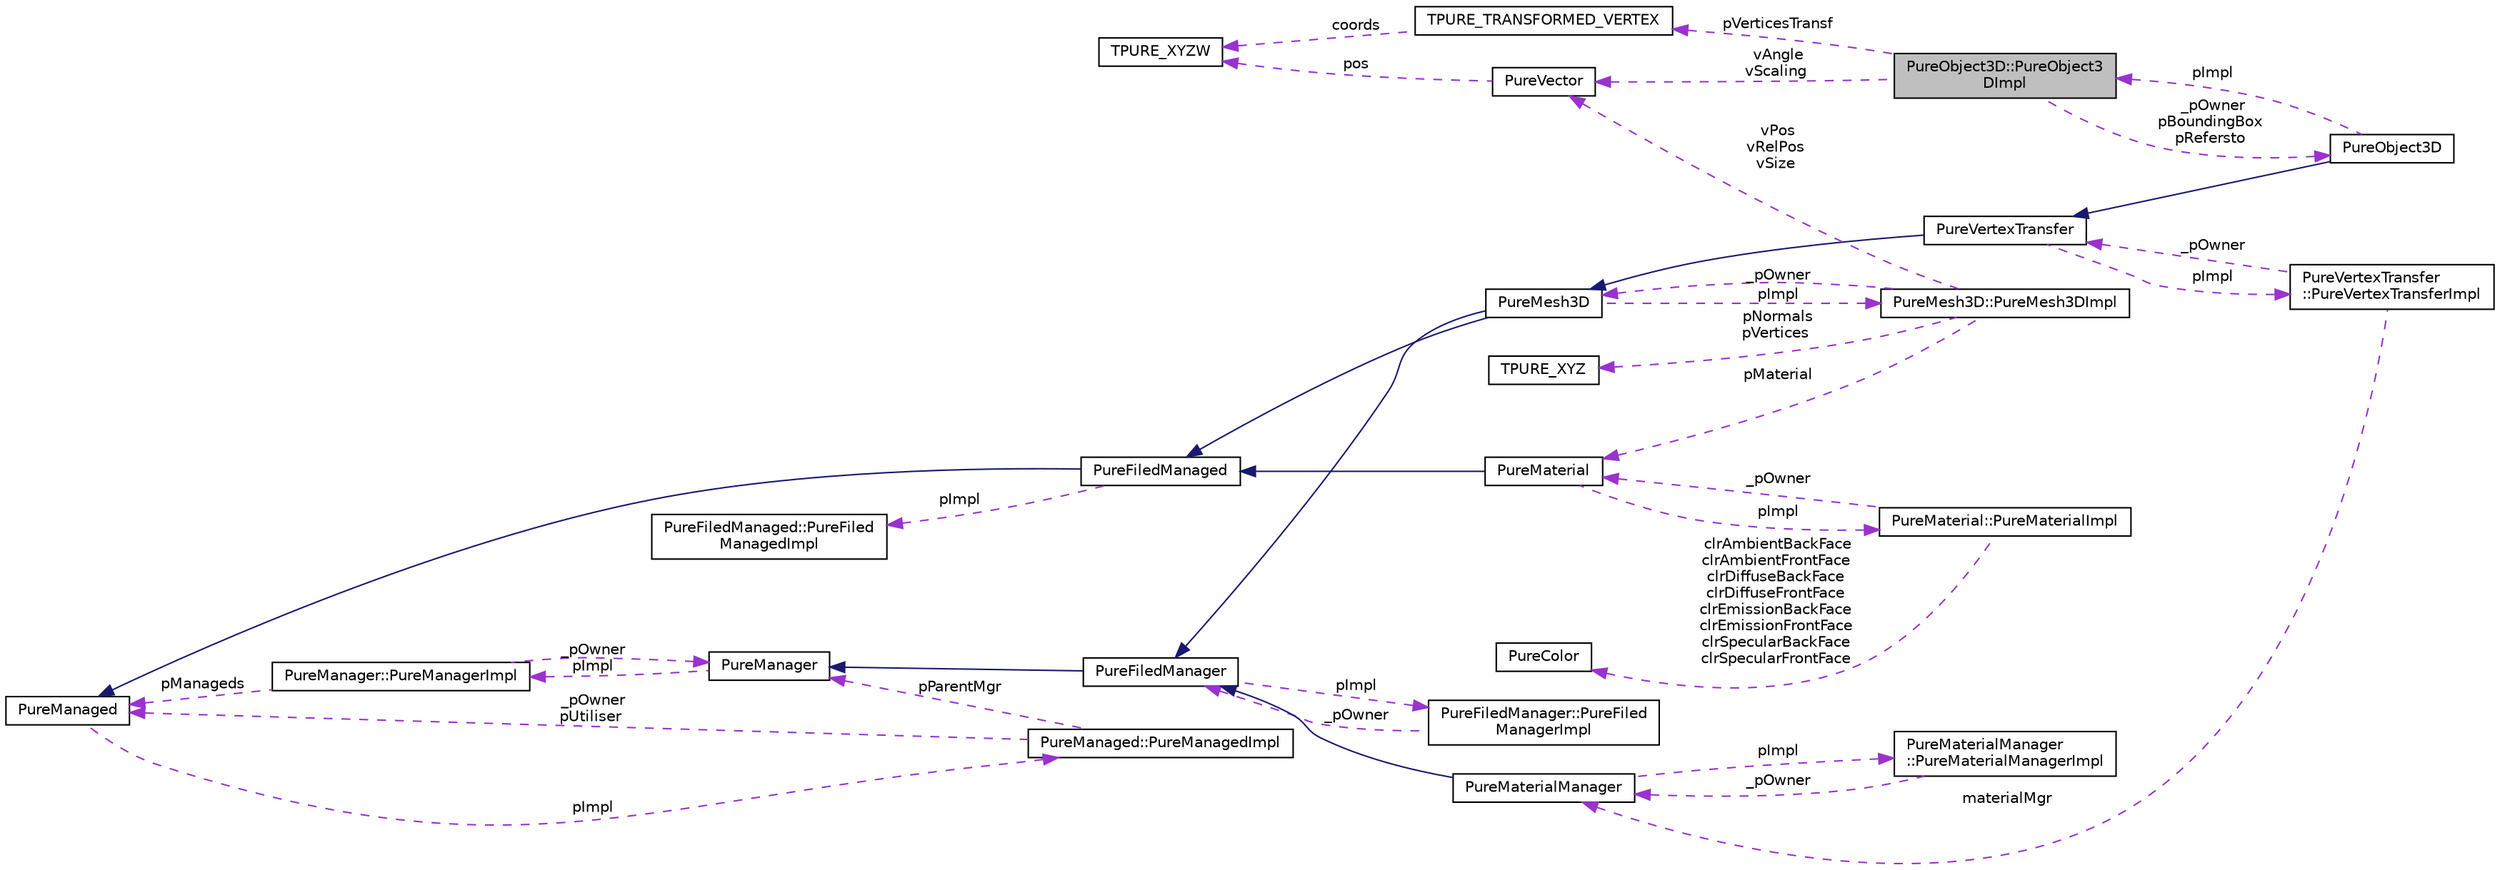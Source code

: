 digraph "PureObject3D::PureObject3DImpl"
{
 // LATEX_PDF_SIZE
  edge [fontname="Helvetica",fontsize="10",labelfontname="Helvetica",labelfontsize="10"];
  node [fontname="Helvetica",fontsize="10",shape=record];
  rankdir="LR";
  Node1 [label="PureObject3D::PureObject3\lDImpl",height=0.2,width=0.4,color="black", fillcolor="grey75", style="filled", fontcolor="black",tooltip=" "];
  Node2 -> Node1 [dir="back",color="darkorchid3",fontsize="10",style="dashed",label=" _pOwner\npBoundingBox\npRefersto" ,fontname="Helvetica"];
  Node2 [label="PureObject3D",height=0.2,width=0.4,color="black", fillcolor="white", style="filled",URL="$class_pure_object3_d.html",tooltip="3D object class."];
  Node3 -> Node2 [dir="back",color="midnightblue",fontsize="10",style="solid",fontname="Helvetica"];
  Node3 [label="PureVertexTransfer",height=0.2,width=0.4,color="black", fillcolor="white", style="filled",URL="$class_pure_vertex_transfer.html",tooltip="VertexTransfer class extends Mesh3D by providing ways to transfer vertices of the mesh over the verte..."];
  Node4 -> Node3 [dir="back",color="midnightblue",fontsize="10",style="solid",fontname="Helvetica"];
  Node4 [label="PureMesh3D",height=0.2,width=0.4,color="black", fillcolor="white", style="filled",URL="$class_pure_mesh3_d.html",tooltip="3D Mesh class."];
  Node5 -> Node4 [dir="back",color="midnightblue",fontsize="10",style="solid",fontname="Helvetica"];
  Node5 [label="PureFiledManaged",height=0.2,width=0.4,color="black", fillcolor="white", style="filled",URL="$class_pure_filed_managed.html",tooltip="Managed loaded from / saved to a file."];
  Node6 -> Node5 [dir="back",color="midnightblue",fontsize="10",style="solid",fontname="Helvetica"];
  Node6 [label="PureManaged",height=0.2,width=0.4,color="black", fillcolor="white", style="filled",URL="$class_pure_managed.html",tooltip="Ancestor class for managed classes."];
  Node7 -> Node6 [dir="back",color="darkorchid3",fontsize="10",style="dashed",label=" pImpl" ,fontname="Helvetica"];
  Node7 [label="PureManaged::PureManagedImpl",height=0.2,width=0.4,color="black", fillcolor="white", style="filled",URL="$class_pure_managed_1_1_pure_managed_impl.html",tooltip=" "];
  Node6 -> Node7 [dir="back",color="darkorchid3",fontsize="10",style="dashed",label=" _pOwner\npUtiliser" ,fontname="Helvetica"];
  Node8 -> Node7 [dir="back",color="darkorchid3",fontsize="10",style="dashed",label=" pParentMgr" ,fontname="Helvetica"];
  Node8 [label="PureManager",height=0.2,width=0.4,color="black", fillcolor="white", style="filled",URL="$class_pure_manager.html",tooltip="Ancestor class for manager classes."];
  Node9 -> Node8 [dir="back",color="darkorchid3",fontsize="10",style="dashed",label=" pImpl" ,fontname="Helvetica"];
  Node9 [label="PureManager::PureManagerImpl",height=0.2,width=0.4,color="black", fillcolor="white", style="filled",URL="$class_pure_manager_1_1_pure_manager_impl.html",tooltip=" "];
  Node8 -> Node9 [dir="back",color="darkorchid3",fontsize="10",style="dashed",label=" _pOwner" ,fontname="Helvetica"];
  Node6 -> Node9 [dir="back",color="darkorchid3",fontsize="10",style="dashed",label=" pManageds" ,fontname="Helvetica"];
  Node10 -> Node5 [dir="back",color="darkorchid3",fontsize="10",style="dashed",label=" pImpl" ,fontname="Helvetica"];
  Node10 [label="PureFiledManaged::PureFiled\lManagedImpl",height=0.2,width=0.4,color="black", fillcolor="white", style="filled",URL="$class_pure_filed_managed_1_1_pure_filed_managed_impl.html",tooltip="Managed loaded from / saved to a file."];
  Node11 -> Node4 [dir="back",color="midnightblue",fontsize="10",style="solid",fontname="Helvetica"];
  Node11 [label="PureFiledManager",height=0.2,width=0.4,color="black", fillcolor="white", style="filled",URL="$class_pure_filed_manager.html",tooltip="Manager loading from / saving to a file."];
  Node8 -> Node11 [dir="back",color="midnightblue",fontsize="10",style="solid",fontname="Helvetica"];
  Node12 -> Node11 [dir="back",color="darkorchid3",fontsize="10",style="dashed",label=" pImpl" ,fontname="Helvetica"];
  Node12 [label="PureFiledManager::PureFiled\lManagerImpl",height=0.2,width=0.4,color="black", fillcolor="white", style="filled",URL="$class_pure_filed_manager_1_1_pure_filed_manager_impl.html",tooltip=" "];
  Node11 -> Node12 [dir="back",color="darkorchid3",fontsize="10",style="dashed",label=" _pOwner" ,fontname="Helvetica"];
  Node13 -> Node4 [dir="back",color="darkorchid3",fontsize="10",style="dashed",label=" pImpl" ,fontname="Helvetica"];
  Node13 [label="PureMesh3D::PureMesh3DImpl",height=0.2,width=0.4,color="black", fillcolor="white", style="filled",URL="$class_pure_mesh3_d_1_1_pure_mesh3_d_impl.html",tooltip=" "];
  Node14 -> Node13 [dir="back",color="darkorchid3",fontsize="10",style="dashed",label=" pNormals\npVertices" ,fontname="Helvetica"];
  Node14 [label="TPURE_XYZ",height=0.2,width=0.4,color="black", fillcolor="white", style="filled",URL="$struct_t_p_u_r_e___x_y_z.html",tooltip="3D space coordinate."];
  Node15 -> Node13 [dir="back",color="darkorchid3",fontsize="10",style="dashed",label=" vPos\nvRelPos\nvSize" ,fontname="Helvetica"];
  Node15 [label="PureVector",height=0.2,width=0.4,color="black", fillcolor="white", style="filled",URL="$class_pure_vector.html",tooltip="Pure 3D-vector class."];
  Node16 -> Node15 [dir="back",color="darkorchid3",fontsize="10",style="dashed",label=" pos" ,fontname="Helvetica"];
  Node16 [label="TPURE_XYZW",height=0.2,width=0.4,color="black", fillcolor="white", style="filled",URL="$struct_t_p_u_r_e___x_y_z_w.html",tooltip="4D coordinate."];
  Node4 -> Node13 [dir="back",color="darkorchid3",fontsize="10",style="dashed",label=" _pOwner" ,fontname="Helvetica"];
  Node17 -> Node13 [dir="back",color="darkorchid3",fontsize="10",style="dashed",label=" pMaterial" ,fontname="Helvetica"];
  Node17 [label="PureMaterial",height=0.2,width=0.4,color="black", fillcolor="white", style="filled",URL="$class_pure_material.html",tooltip="Material class."];
  Node5 -> Node17 [dir="back",color="midnightblue",fontsize="10",style="solid",fontname="Helvetica"];
  Node18 -> Node17 [dir="back",color="darkorchid3",fontsize="10",style="dashed",label=" pImpl" ,fontname="Helvetica"];
  Node18 [label="PureMaterial::PureMaterialImpl",height=0.2,width=0.4,color="black", fillcolor="white", style="filled",URL="$class_pure_material_1_1_pure_material_impl.html",tooltip=" "];
  Node17 -> Node18 [dir="back",color="darkorchid3",fontsize="10",style="dashed",label=" _pOwner" ,fontname="Helvetica"];
  Node19 -> Node18 [dir="back",color="darkorchid3",fontsize="10",style="dashed",label=" clrAmbientBackFace\nclrAmbientFrontFace\nclrDiffuseBackFace\nclrDiffuseFrontFace\nclrEmissionBackFace\nclrEmissionFrontFace\nclrSpecularBackFace\nclrSpecularFrontFace" ,fontname="Helvetica"];
  Node19 [label="PureColor",height=0.2,width=0.4,color="black", fillcolor="white", style="filled",URL="$class_pure_color.html",tooltip="Pure color class."];
  Node20 -> Node3 [dir="back",color="darkorchid3",fontsize="10",style="dashed",label=" pImpl" ,fontname="Helvetica"];
  Node20 [label="PureVertexTransfer\l::PureVertexTransferImpl",height=0.2,width=0.4,color="black", fillcolor="white", style="filled",URL="$class_pure_vertex_transfer_1_1_pure_vertex_transfer_impl.html",tooltip=" "];
  Node21 -> Node20 [dir="back",color="darkorchid3",fontsize="10",style="dashed",label=" materialMgr" ,fontname="Helvetica"];
  Node21 [label="PureMaterialManager",height=0.2,width=0.4,color="black", fillcolor="white", style="filled",URL="$class_pure_material_manager.html",tooltip="Material manager class."];
  Node11 -> Node21 [dir="back",color="midnightblue",fontsize="10",style="solid",fontname="Helvetica"];
  Node22 -> Node21 [dir="back",color="darkorchid3",fontsize="10",style="dashed",label=" pImpl" ,fontname="Helvetica"];
  Node22 [label="PureMaterialManager\l::PureMaterialManagerImpl",height=0.2,width=0.4,color="black", fillcolor="white", style="filled",URL="$class_pure_material_manager_1_1_pure_material_manager_impl.html",tooltip=" "];
  Node21 -> Node22 [dir="back",color="darkorchid3",fontsize="10",style="dashed",label=" _pOwner" ,fontname="Helvetica"];
  Node3 -> Node20 [dir="back",color="darkorchid3",fontsize="10",style="dashed",label=" _pOwner" ,fontname="Helvetica"];
  Node1 -> Node2 [dir="back",color="darkorchid3",fontsize="10",style="dashed",label=" pImpl" ,fontname="Helvetica"];
  Node15 -> Node1 [dir="back",color="darkorchid3",fontsize="10",style="dashed",label=" vAngle\nvScaling" ,fontname="Helvetica"];
  Node23 -> Node1 [dir="back",color="darkorchid3",fontsize="10",style="dashed",label=" pVerticesTransf" ,fontname="Helvetica"];
  Node23 [label="TPURE_TRANSFORMED_VERTEX",height=0.2,width=0.4,color="black", fillcolor="white", style="filled",URL="$struct_t_p_u_r_e___t_r_a_n_s_f_o_r_m_e_d___v_e_r_t_e_x.html",tooltip="Array of transformed vertices stores the result XYZW-coordinates of vertices calculated by CPU after ..."];
  Node16 -> Node23 [dir="back",color="darkorchid3",fontsize="10",style="dashed",label=" coords" ,fontname="Helvetica"];
}
